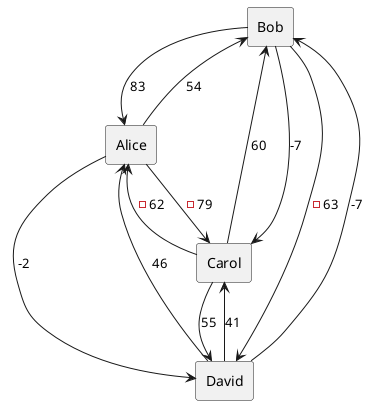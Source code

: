 @startuml
 rectangle Bob
 rectangle Alice
 rectangle David
 rectangle Carol
 Bob --> Alice: 83
 Bob --> David: -63
 Bob --> Carol: -7
 Alice --> Bob: 54
 Alice --> David: -2
 Alice --> Carol: -79
 David --> Bob: -7
 David --> Alice: 46
 David --> Carol: 41
 Carol --> Bob: 60
 Carol --> Alice: -62
 Carol --> David: 55
@enduml
